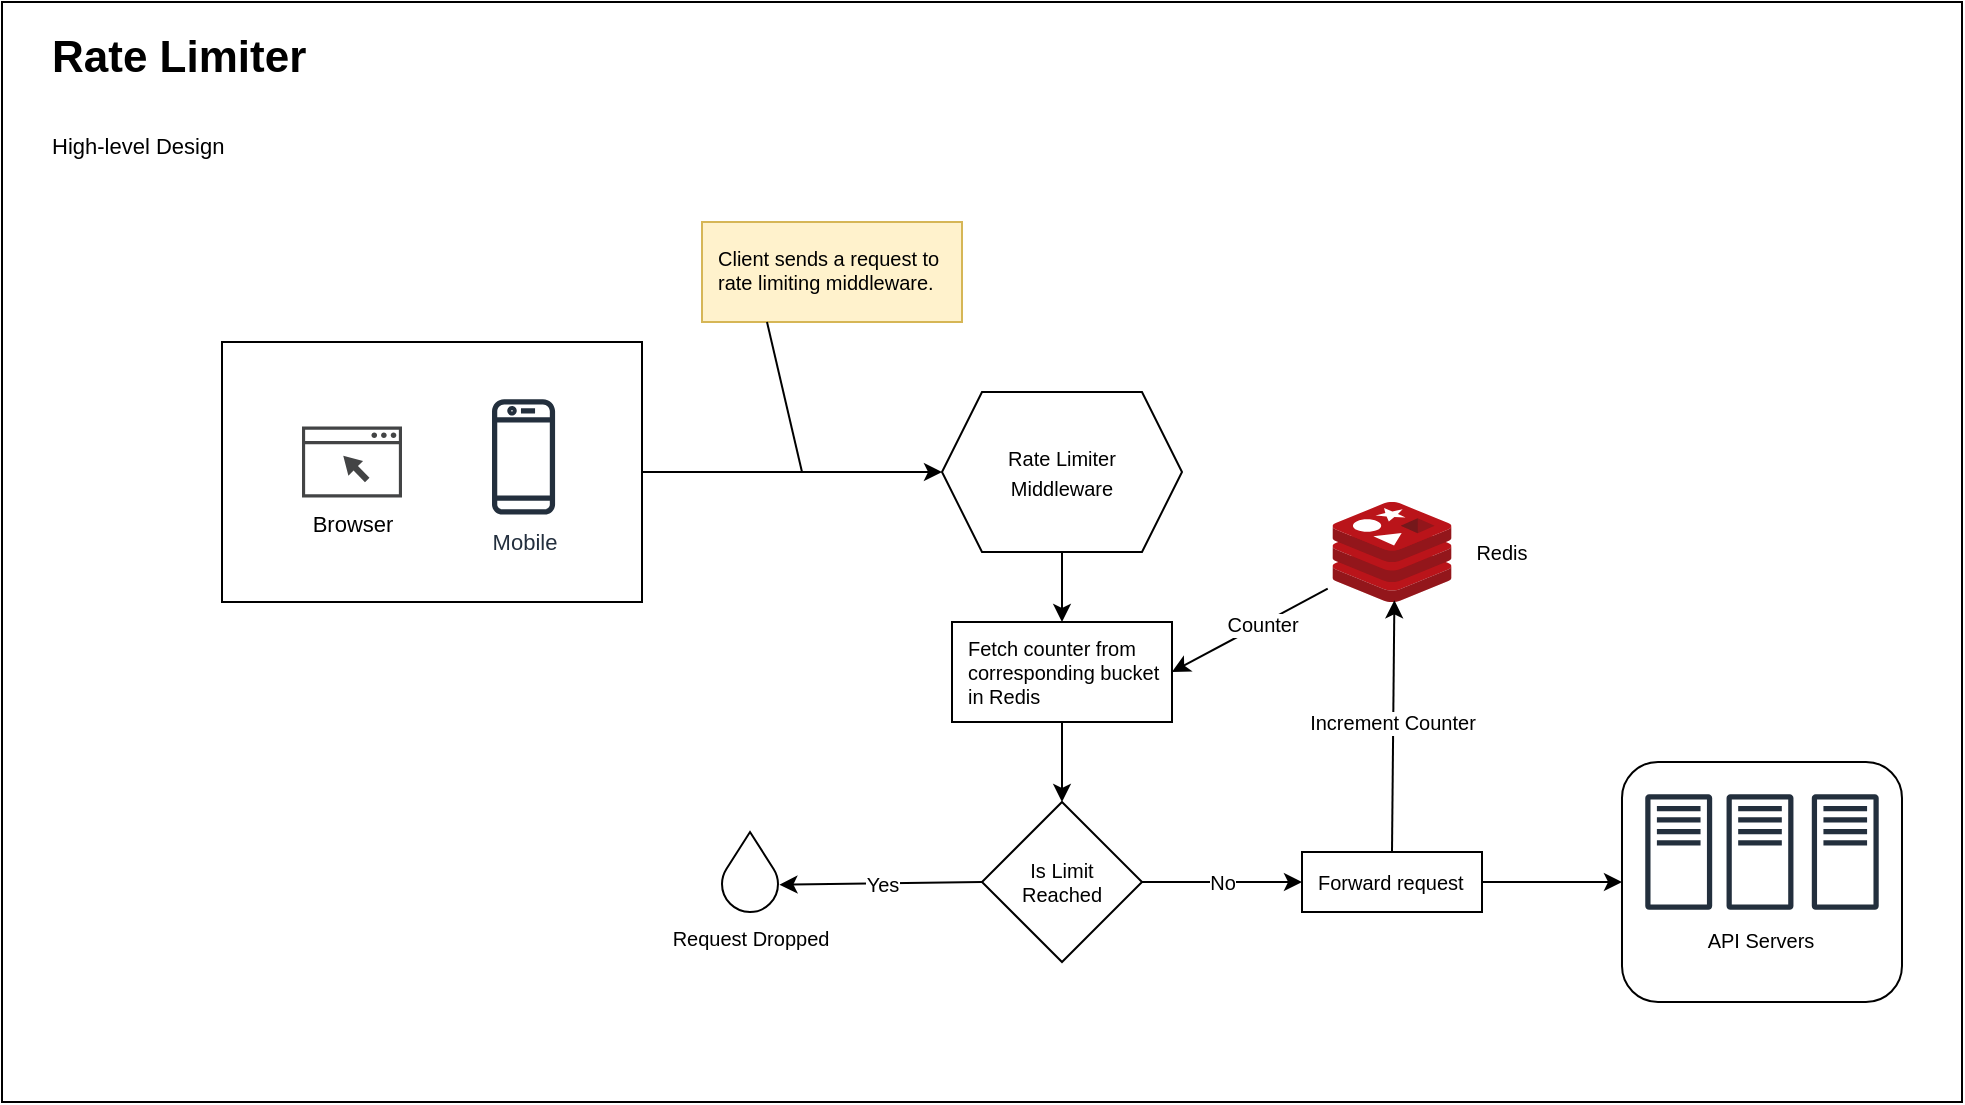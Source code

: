 <mxfile version="19.0.3" type="device"><diagram id="ZaeUOr9JzjzKd5VUNN99" name="Page-1"><mxGraphModel dx="898" dy="706" grid="1" gridSize="10" guides="1" tooltips="1" connect="1" arrows="1" fold="1" page="1" pageScale="1" pageWidth="1400" pageHeight="850" math="0" shadow="0"><root><mxCell id="0"/><mxCell id="1" style="locked=1;" parent="0"/><mxCell id="2WBWowo8GUFv-a_bjP6v-47" value="" style="rounded=0;whiteSpace=wrap;html=1;fontSize=10;" parent="1" vertex="1"><mxGeometry x="10" y="10" width="980" height="550" as="geometry"/></mxCell><mxCell id="2WBWowo8GUFv-a_bjP6v-3" value="Diagram" style="" parent="0"/><mxCell id="2WBWowo8GUFv-a_bjP6v-4" value="" style="group" parent="2WBWowo8GUFv-a_bjP6v-3" vertex="1" connectable="0"><mxGeometry x="120" y="180" width="210" height="130" as="geometry"/></mxCell><mxCell id="2WBWowo8GUFv-a_bjP6v-5" value="" style="rounded=0;whiteSpace=wrap;html=1;" parent="2WBWowo8GUFv-a_bjP6v-4" vertex="1"><mxGeometry width="210" height="130" as="geometry"/></mxCell><mxCell id="2WBWowo8GUFv-a_bjP6v-6" value="Mobile" style="sketch=0;outlineConnect=0;fontColor=#232F3E;gradientColor=none;fillColor=#232F3D;strokeColor=none;dashed=0;verticalLabelPosition=bottom;verticalAlign=top;align=center;html=1;fontSize=11;fontStyle=0;aspect=fixed;pointerEvents=1;shape=mxgraph.aws4.mobile_client;" parent="2WBWowo8GUFv-a_bjP6v-4" vertex="1"><mxGeometry x="135" y="27.44" width="31.54" height="60" as="geometry"/></mxCell><mxCell id="2WBWowo8GUFv-a_bjP6v-7" value="Browser" style="sketch=0;pointerEvents=1;shadow=0;dashed=0;html=1;strokeColor=none;fillColor=#434445;aspect=fixed;labelPosition=center;verticalLabelPosition=bottom;verticalAlign=top;align=center;outlineConnect=0;shape=mxgraph.vvd.web_browser;fontSize=11;" parent="2WBWowo8GUFv-a_bjP6v-4" vertex="1"><mxGeometry x="40" y="42.25" width="50" height="35.5" as="geometry"/></mxCell><mxCell id="2WBWowo8GUFv-a_bjP6v-8" value="&lt;font style=&quot;font-size: 10px;&quot;&gt;Rate Limiter&lt;br&gt;Middleware&lt;/font&gt;" style="shape=hexagon;perimeter=hexagonPerimeter2;whiteSpace=wrap;html=1;fixedSize=1;" parent="2WBWowo8GUFv-a_bjP6v-3" vertex="1"><mxGeometry x="480" y="205" width="120" height="80" as="geometry"/></mxCell><mxCell id="2WBWowo8GUFv-a_bjP6v-9" value="" style="sketch=0;aspect=fixed;html=1;points=[];align=center;image;fontSize=12;image=img/lib/mscae/Cache_Redis_Product.svg;" parent="2WBWowo8GUFv-a_bjP6v-3" vertex="1"><mxGeometry x="675.24" y="260" width="59.52" height="50" as="geometry"/></mxCell><mxCell id="2WBWowo8GUFv-a_bjP6v-10" value="" style="group;rounded=0;" parent="2WBWowo8GUFv-a_bjP6v-3" vertex="1" connectable="0"><mxGeometry x="819.995" y="390" width="140.0" height="120" as="geometry"/></mxCell><mxCell id="2WBWowo8GUFv-a_bjP6v-11" value="" style="rounded=1;whiteSpace=wrap;html=1;fontSize=10;sketch=0;" parent="2WBWowo8GUFv-a_bjP6v-10" vertex="1"><mxGeometry width="140" height="120" as="geometry"/></mxCell><mxCell id="2WBWowo8GUFv-a_bjP6v-12" value="" style="group" parent="2WBWowo8GUFv-a_bjP6v-10" vertex="1" connectable="0"><mxGeometry x="11.635" y="16" width="116.73" height="88" as="geometry"/></mxCell><mxCell id="2WBWowo8GUFv-a_bjP6v-13" value="" style="sketch=0;outlineConnect=0;fontColor=#232F3E;gradientColor=none;fillColor=#232F3D;strokeColor=none;dashed=0;verticalLabelPosition=bottom;verticalAlign=top;align=center;html=1;fontSize=12;fontStyle=0;aspect=fixed;pointerEvents=1;shape=mxgraph.aws4.traditional_server;" parent="2WBWowo8GUFv-a_bjP6v-12" vertex="1"><mxGeometry width="33.46" height="58" as="geometry"/></mxCell><mxCell id="2WBWowo8GUFv-a_bjP6v-14" value="" style="sketch=0;outlineConnect=0;fontColor=#232F3E;gradientColor=none;fillColor=#232F3D;strokeColor=none;dashed=0;verticalLabelPosition=bottom;verticalAlign=top;align=center;html=1;fontSize=12;fontStyle=0;aspect=fixed;pointerEvents=1;shape=mxgraph.aws4.traditional_server;" parent="2WBWowo8GUFv-a_bjP6v-12" vertex="1"><mxGeometry x="40.64" width="33.46" height="58" as="geometry"/></mxCell><mxCell id="2WBWowo8GUFv-a_bjP6v-15" value="" style="sketch=0;outlineConnect=0;fontColor=#232F3E;gradientColor=none;fillColor=#232F3D;strokeColor=none;dashed=0;verticalLabelPosition=bottom;verticalAlign=top;align=center;html=1;fontSize=12;fontStyle=0;aspect=fixed;pointerEvents=1;shape=mxgraph.aws4.traditional_server;" parent="2WBWowo8GUFv-a_bjP6v-12" vertex="1"><mxGeometry x="83.27" width="33.46" height="58" as="geometry"/></mxCell><mxCell id="2WBWowo8GUFv-a_bjP6v-16" value="API Servers" style="text;html=1;strokeColor=none;fillColor=none;align=center;verticalAlign=middle;whiteSpace=wrap;rounded=0;fontSize=10;" parent="2WBWowo8GUFv-a_bjP6v-12" vertex="1"><mxGeometry x="15.87" y="58" width="83" height="30" as="geometry"/></mxCell><mxCell id="2WBWowo8GUFv-a_bjP6v-17" value="" style="endArrow=classic;html=1;rounded=0;fontSize=10;exitX=1;exitY=0.5;exitDx=0;exitDy=0;entryX=0;entryY=0.5;entryDx=0;entryDy=0;" parent="2WBWowo8GUFv-a_bjP6v-3" source="2WBWowo8GUFv-a_bjP6v-5" target="2WBWowo8GUFv-a_bjP6v-8" edge="1"><mxGeometry width="50" height="50" relative="1" as="geometry"><mxPoint x="360" y="270" as="sourcePoint"/><mxPoint x="410" y="220" as="targetPoint"/></mxGeometry></mxCell><mxCell id="2WBWowo8GUFv-a_bjP6v-18" value="&lt;font style=&quot;font-size: 10px;&quot;&gt;Client sends a request to rate limiting middleware.&lt;/font&gt;" style="rounded=0;whiteSpace=wrap;html=1;fontSize=10;align=left;verticalAlign=top;spacing=8;fillColor=#fff2cc;strokeColor=#d6b656;" parent="2WBWowo8GUFv-a_bjP6v-3" vertex="1"><mxGeometry x="360" y="120" width="130" height="50" as="geometry"/></mxCell><mxCell id="2WBWowo8GUFv-a_bjP6v-24" value="" style="endArrow=none;html=1;rounded=0;fontSize=11;entryX=0.25;entryY=1;entryDx=0;entryDy=0;" parent="2WBWowo8GUFv-a_bjP6v-3" target="2WBWowo8GUFv-a_bjP6v-18" edge="1"><mxGeometry width="50" height="50" relative="1" as="geometry"><mxPoint x="410" y="245" as="sourcePoint"/><mxPoint x="410" y="165" as="targetPoint"/></mxGeometry></mxCell><mxCell id="2WBWowo8GUFv-a_bjP6v-27" value="&lt;font style=&quot;font-size: 10px;&quot;&gt;Request Dropped&lt;/font&gt;" style="verticalLabelPosition=bottom;verticalAlign=top;html=1;shape=mxgraph.basic.drop;fontSize=11;" parent="2WBWowo8GUFv-a_bjP6v-3" vertex="1"><mxGeometry x="370" y="425" width="28" height="40" as="geometry"/></mxCell><mxCell id="2WBWowo8GUFv-a_bjP6v-31" value="Fetch counter from corresponding bucket in Redis" style="rounded=0;whiteSpace=wrap;html=1;fontSize=10;align=left;spacing=8;" parent="2WBWowo8GUFv-a_bjP6v-3" vertex="1"><mxGeometry x="485" y="320" width="110" height="50" as="geometry"/></mxCell><mxCell id="2WBWowo8GUFv-a_bjP6v-32" value="Is Limit&lt;br&gt;Reached" style="rhombus;whiteSpace=wrap;html=1;fontSize=10;" parent="2WBWowo8GUFv-a_bjP6v-3" vertex="1"><mxGeometry x="500" y="410" width="80" height="80" as="geometry"/></mxCell><mxCell id="2WBWowo8GUFv-a_bjP6v-33" value="Yes" style="endArrow=classic;html=1;rounded=0;fontSize=10;exitX=0;exitY=0.5;exitDx=0;exitDy=0;entryX=1.026;entryY=0.658;entryDx=0;entryDy=0;entryPerimeter=0;" parent="2WBWowo8GUFv-a_bjP6v-3" source="2WBWowo8GUFv-a_bjP6v-32" target="2WBWowo8GUFv-a_bjP6v-27" edge="1"><mxGeometry width="50" height="50" relative="1" as="geometry"><mxPoint x="440" y="440" as="sourcePoint"/><mxPoint x="490" y="390" as="targetPoint"/></mxGeometry></mxCell><mxCell id="2WBWowo8GUFv-a_bjP6v-34" value="" style="endArrow=classic;html=1;rounded=0;fontSize=10;exitX=0.5;exitY=1;exitDx=0;exitDy=0;entryX=0.5;entryY=0;entryDx=0;entryDy=0;" parent="2WBWowo8GUFv-a_bjP6v-3" source="2WBWowo8GUFv-a_bjP6v-8" target="2WBWowo8GUFv-a_bjP6v-31" edge="1"><mxGeometry width="50" height="50" relative="1" as="geometry"><mxPoint x="660" y="310" as="sourcePoint"/><mxPoint x="710" y="260" as="targetPoint"/></mxGeometry></mxCell><mxCell id="2WBWowo8GUFv-a_bjP6v-35" value="" style="endArrow=classic;html=1;rounded=0;fontSize=10;exitX=0.5;exitY=1;exitDx=0;exitDy=0;entryX=0.5;entryY=0;entryDx=0;entryDy=0;" parent="2WBWowo8GUFv-a_bjP6v-3" source="2WBWowo8GUFv-a_bjP6v-31" target="2WBWowo8GUFv-a_bjP6v-32" edge="1"><mxGeometry width="50" height="50" relative="1" as="geometry"><mxPoint x="600" y="430" as="sourcePoint"/><mxPoint x="650" y="380" as="targetPoint"/></mxGeometry></mxCell><mxCell id="2WBWowo8GUFv-a_bjP6v-36" value="Forward request" style="rounded=0;whiteSpace=wrap;html=1;fontSize=10;align=left;spacing=8;" parent="2WBWowo8GUFv-a_bjP6v-3" vertex="1"><mxGeometry x="660" y="435" width="90" height="30" as="geometry"/></mxCell><mxCell id="2WBWowo8GUFv-a_bjP6v-37" value="No" style="endArrow=classic;html=1;rounded=0;fontSize=10;exitX=1;exitY=0.5;exitDx=0;exitDy=0;entryX=0;entryY=0.5;entryDx=0;entryDy=0;" parent="2WBWowo8GUFv-a_bjP6v-3" source="2WBWowo8GUFv-a_bjP6v-32" target="2WBWowo8GUFv-a_bjP6v-36" edge="1"><mxGeometry width="50" height="50" relative="1" as="geometry"><mxPoint x="610" y="520" as="sourcePoint"/><mxPoint x="660" y="470" as="targetPoint"/></mxGeometry></mxCell><mxCell id="2WBWowo8GUFv-a_bjP6v-38" value="" style="endArrow=classic;html=1;rounded=0;fontSize=10;exitX=1;exitY=0.5;exitDx=0;exitDy=0;entryX=0;entryY=0.5;entryDx=0;entryDy=0;" parent="2WBWowo8GUFv-a_bjP6v-3" source="2WBWowo8GUFv-a_bjP6v-36" target="2WBWowo8GUFv-a_bjP6v-11" edge="1"><mxGeometry width="50" height="50" relative="1" as="geometry"><mxPoint x="690" y="400" as="sourcePoint"/><mxPoint x="740" y="350" as="targetPoint"/></mxGeometry></mxCell><mxCell id="2WBWowo8GUFv-a_bjP6v-39" value="" style="endArrow=classic;html=1;rounded=0;fontSize=10;entryX=1;entryY=0.5;entryDx=0;entryDy=0;exitX=-0.04;exitY=0.867;exitDx=0;exitDy=0;exitPerimeter=0;" parent="2WBWowo8GUFv-a_bjP6v-3" source="2WBWowo8GUFv-a_bjP6v-9" target="2WBWowo8GUFv-a_bjP6v-31" edge="1"><mxGeometry width="50" height="50" relative="1" as="geometry"><mxPoint x="630" y="370" as="sourcePoint"/><mxPoint x="680" y="320" as="targetPoint"/></mxGeometry></mxCell><mxCell id="2WBWowo8GUFv-a_bjP6v-43" value="Counter" style="edgeLabel;html=1;align=center;verticalAlign=middle;resizable=0;points=[];fontSize=10;" parent="2WBWowo8GUFv-a_bjP6v-39" vertex="1" connectable="0"><mxGeometry x="-0.129" y="1" relative="1" as="geometry"><mxPoint y="-2" as="offset"/></mxGeometry></mxCell><mxCell id="2WBWowo8GUFv-a_bjP6v-40" value="" style="endArrow=classic;html=1;rounded=0;fontSize=10;exitX=0.5;exitY=0;exitDx=0;exitDy=0;entryX=0.52;entryY=0.983;entryDx=0;entryDy=0;entryPerimeter=0;" parent="2WBWowo8GUFv-a_bjP6v-3" source="2WBWowo8GUFv-a_bjP6v-36" target="2WBWowo8GUFv-a_bjP6v-9" edge="1"><mxGeometry width="50" height="50" relative="1" as="geometry"><mxPoint x="705" y="430" as="sourcePoint"/><mxPoint x="690" y="330" as="targetPoint"/></mxGeometry></mxCell><mxCell id="2WBWowo8GUFv-a_bjP6v-42" value="Increment Counter" style="edgeLabel;html=1;align=center;verticalAlign=middle;resizable=0;points=[];fontSize=10;" parent="2WBWowo8GUFv-a_bjP6v-40" vertex="1" connectable="0"><mxGeometry x="-0.086" y="-1" relative="1" as="geometry"><mxPoint x="-2" y="-8" as="offset"/></mxGeometry></mxCell><mxCell id="2WBWowo8GUFv-a_bjP6v-45" value="Redis" style="text;html=1;strokeColor=none;fillColor=none;align=center;verticalAlign=middle;whiteSpace=wrap;rounded=0;fontSize=10;" parent="2WBWowo8GUFv-a_bjP6v-3" vertex="1"><mxGeometry x="740" y="270" width="40" height="30" as="geometry"/></mxCell><mxCell id="2WBWowo8GUFv-a_bjP6v-1" value="Title" style="locked=1;" parent="0"/><mxCell id="2WBWowo8GUFv-a_bjP6v-2" value="&lt;h1&gt;&lt;span style=&quot;background-color: initial;&quot;&gt;Rate Limiter&lt;/span&gt;&lt;/h1&gt;&lt;h1&gt;&lt;span style=&quot;background-color: initial; font-size: 11px; font-weight: normal;&quot;&gt;High-level Design&lt;/span&gt;&lt;br&gt;&lt;/h1&gt;" style="text;html=1;strokeColor=none;fillColor=none;spacing=5;spacingTop=-20;whiteSpace=wrap;overflow=hidden;rounded=0;fontSize=11;" parent="2WBWowo8GUFv-a_bjP6v-1" vertex="1"><mxGeometry x="30" y="20" width="400" height="80" as="geometry"/></mxCell></root></mxGraphModel></diagram></mxfile>